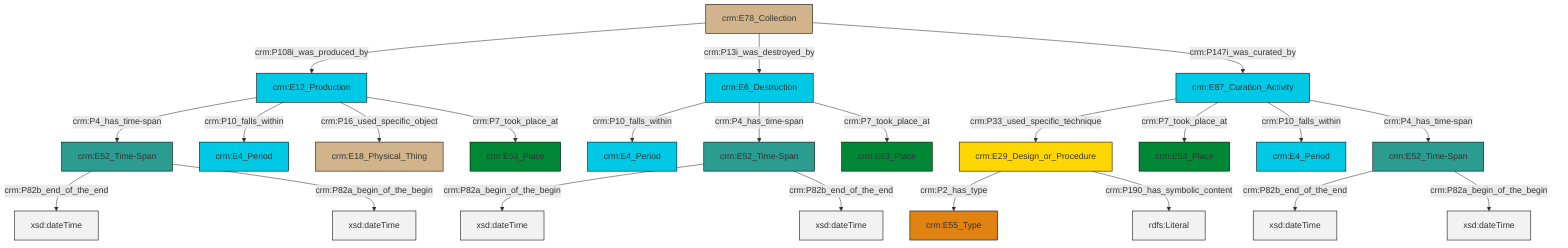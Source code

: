 graph TD
classDef Literal fill:#f2f2f2,stroke:#000000;
classDef CRM_Entity fill:#FFFFFF,stroke:#000000;
classDef Temporal_Entity fill:#00C9E6, stroke:#000000;
classDef Type fill:#E18312, stroke:#000000;
classDef Time-Span fill:#2C9C91, stroke:#000000;
classDef Appellation fill:#FFEB7F, stroke:#000000;
classDef Place fill:#008836, stroke:#000000;
classDef Persistent_Item fill:#B266B2, stroke:#000000;
classDef Conceptual_Object fill:#FFD700, stroke:#000000;
classDef Physical_Thing fill:#D2B48C, stroke:#000000;
classDef Actor fill:#f58aad, stroke:#000000;
classDef PC_Classes fill:#4ce600, stroke:#000000;
classDef Multi fill:#cccccc,stroke:#000000;

0["crm:E6_Destruction"]:::Temporal_Entity -->|crm:P10_falls_within| 1["crm:E4_Period"]:::Temporal_Entity
4["crm:E52_Time-Span"]:::Time-Span -->|crm:P82b_end_of_the_end| 5[xsd:dateTime]:::Literal
0["crm:E6_Destruction"]:::Temporal_Entity -->|crm:P4_has_time-span| 6["crm:E52_Time-Span"]:::Time-Span
7["crm:E29_Design_or_Procedure"]:::Conceptual_Object -->|crm:P2_has_type| 8["crm:E55_Type"]:::Type
10["crm:E78_Collection"]:::Physical_Thing -->|crm:P108i_was_produced_by| 12["crm:E12_Production"]:::Temporal_Entity
17["crm:E52_Time-Span"]:::Time-Span -->|crm:P82b_end_of_the_end| 18[xsd:dateTime]:::Literal
10["crm:E78_Collection"]:::Physical_Thing -->|crm:P13i_was_destroyed_by| 0["crm:E6_Destruction"]:::Temporal_Entity
6["crm:E52_Time-Span"]:::Time-Span -->|crm:P82a_begin_of_the_begin| 21[xsd:dateTime]:::Literal
2["crm:E87_Curation_Activity"]:::Temporal_Entity -->|crm:P33_used_specific_technique| 7["crm:E29_Design_or_Procedure"]:::Conceptual_Object
0["crm:E6_Destruction"]:::Temporal_Entity -->|crm:P7_took_place_at| 23["crm:E53_Place"]:::Place
12["crm:E12_Production"]:::Temporal_Entity -->|crm:P4_has_time-span| 4["crm:E52_Time-Span"]:::Time-Span
4["crm:E52_Time-Span"]:::Time-Span -->|crm:P82a_begin_of_the_begin| 27[xsd:dateTime]:::Literal
6["crm:E52_Time-Span"]:::Time-Span -->|crm:P82b_end_of_the_end| 28[xsd:dateTime]:::Literal
10["crm:E78_Collection"]:::Physical_Thing -->|crm:P147i_was_curated_by| 2["crm:E87_Curation_Activity"]:::Temporal_Entity
12["crm:E12_Production"]:::Temporal_Entity -->|crm:P10_falls_within| 13["crm:E4_Period"]:::Temporal_Entity
7["crm:E29_Design_or_Procedure"]:::Conceptual_Object -->|crm:P190_has_symbolic_content| 31[rdfs:Literal]:::Literal
12["crm:E12_Production"]:::Temporal_Entity -->|crm:P16_used_specific_object| 29["crm:E18_Physical_Thing"]:::Physical_Thing
17["crm:E52_Time-Span"]:::Time-Span -->|crm:P82a_begin_of_the_begin| 33[xsd:dateTime]:::Literal
12["crm:E12_Production"]:::Temporal_Entity -->|crm:P7_took_place_at| 35["crm:E53_Place"]:::Place
2["crm:E87_Curation_Activity"]:::Temporal_Entity -->|crm:P7_took_place_at| 15["crm:E53_Place"]:::Place
2["crm:E87_Curation_Activity"]:::Temporal_Entity -->|crm:P10_falls_within| 36["crm:E4_Period"]:::Temporal_Entity
2["crm:E87_Curation_Activity"]:::Temporal_Entity -->|crm:P4_has_time-span| 17["crm:E52_Time-Span"]:::Time-Span